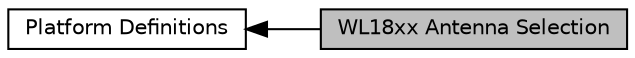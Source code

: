 digraph "WL18xx Antenna Selection"
{
  edge [fontname="Helvetica",fontsize="10",labelfontname="Helvetica",labelfontsize="10"];
  node [fontname="Helvetica",fontsize="10",shape=record];
  rankdir=LR;
  Node1 [label="Platform Definitions",height=0.2,width=0.4,color="black", fillcolor="white", style="filled",URL="$group___s_d___platform___defines.html"];
  Node0 [label="WL18xx Antenna Selection",height=0.2,width=0.4,color="black", fillcolor="grey75", style="filled", fontcolor="black"];
  Node1->Node0 [shape=plaintext, dir="back", style="solid"];
}
